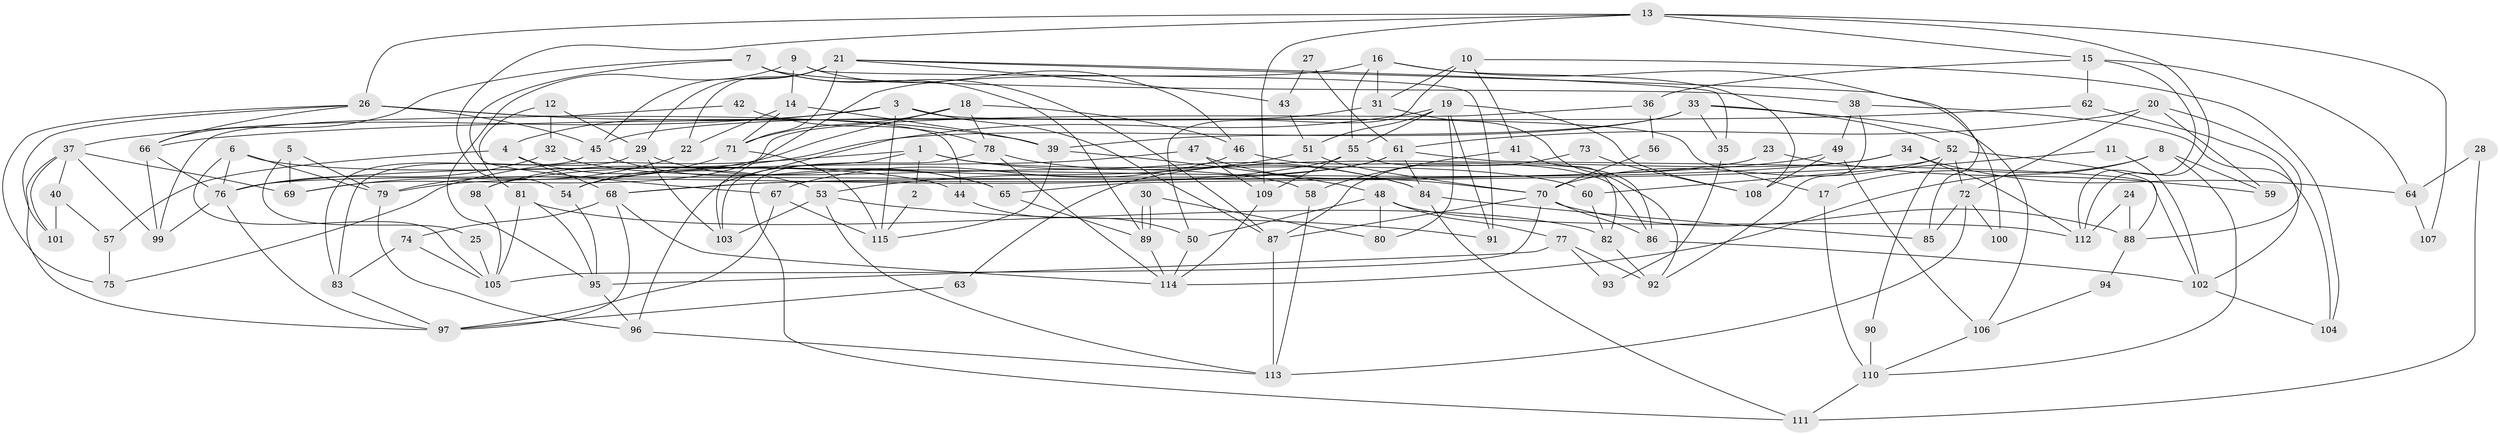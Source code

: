 // Generated by graph-tools (version 1.1) at 2025/50/03/09/25 03:50:08]
// undirected, 115 vertices, 230 edges
graph export_dot {
graph [start="1"]
  node [color=gray90,style=filled];
  1;
  2;
  3;
  4;
  5;
  6;
  7;
  8;
  9;
  10;
  11;
  12;
  13;
  14;
  15;
  16;
  17;
  18;
  19;
  20;
  21;
  22;
  23;
  24;
  25;
  26;
  27;
  28;
  29;
  30;
  31;
  32;
  33;
  34;
  35;
  36;
  37;
  38;
  39;
  40;
  41;
  42;
  43;
  44;
  45;
  46;
  47;
  48;
  49;
  50;
  51;
  52;
  53;
  54;
  55;
  56;
  57;
  58;
  59;
  60;
  61;
  62;
  63;
  64;
  65;
  66;
  67;
  68;
  69;
  70;
  71;
  72;
  73;
  74;
  75;
  76;
  77;
  78;
  79;
  80;
  81;
  82;
  83;
  84;
  85;
  86;
  87;
  88;
  89;
  90;
  91;
  92;
  93;
  94;
  95;
  96;
  97;
  98;
  99;
  100;
  101;
  102;
  103;
  104;
  105;
  106;
  107;
  108;
  109;
  110;
  111;
  112;
  113;
  114;
  115;
  1 -- 84;
  1 -- 103;
  1 -- 2;
  1 -- 60;
  1 -- 75;
  2 -- 115;
  3 -- 4;
  3 -- 115;
  3 -- 17;
  3 -- 37;
  3 -- 87;
  4 -- 53;
  4 -- 57;
  4 -- 68;
  5 -- 79;
  5 -- 69;
  5 -- 25;
  6 -- 79;
  6 -- 105;
  6 -- 44;
  6 -- 76;
  7 -- 89;
  7 -- 87;
  7 -- 38;
  7 -- 66;
  7 -- 67;
  8 -- 114;
  8 -- 110;
  8 -- 17;
  8 -- 59;
  9 -- 14;
  9 -- 46;
  9 -- 91;
  9 -- 95;
  10 -- 104;
  10 -- 50;
  10 -- 31;
  10 -- 41;
  11 -- 60;
  11 -- 102;
  12 -- 81;
  12 -- 29;
  12 -- 32;
  13 -- 54;
  13 -- 26;
  13 -- 15;
  13 -- 107;
  13 -- 109;
  13 -- 112;
  14 -- 39;
  14 -- 71;
  14 -- 22;
  15 -- 112;
  15 -- 36;
  15 -- 62;
  15 -- 64;
  16 -- 31;
  16 -- 55;
  16 -- 85;
  16 -- 103;
  16 -- 108;
  17 -- 110;
  18 -- 71;
  18 -- 78;
  18 -- 46;
  18 -- 54;
  19 -- 55;
  19 -- 51;
  19 -- 80;
  19 -- 91;
  19 -- 96;
  19 -- 108;
  20 -- 88;
  20 -- 61;
  20 -- 59;
  20 -- 72;
  21 -- 29;
  21 -- 45;
  21 -- 22;
  21 -- 35;
  21 -- 43;
  21 -- 71;
  21 -- 100;
  22 -- 69;
  23 -- 59;
  23 -- 76;
  24 -- 112;
  24 -- 88;
  25 -- 105;
  26 -- 45;
  26 -- 66;
  26 -- 39;
  26 -- 44;
  26 -- 75;
  26 -- 101;
  27 -- 43;
  27 -- 61;
  28 -- 111;
  28 -- 64;
  29 -- 103;
  29 -- 83;
  29 -- 65;
  30 -- 89;
  30 -- 89;
  30 -- 80;
  31 -- 45;
  31 -- 92;
  32 -- 76;
  32 -- 58;
  33 -- 52;
  33 -- 39;
  33 -- 35;
  33 -- 98;
  33 -- 106;
  34 -- 112;
  34 -- 76;
  34 -- 63;
  34 -- 64;
  35 -- 93;
  36 -- 69;
  36 -- 56;
  37 -- 97;
  37 -- 40;
  37 -- 69;
  37 -- 99;
  37 -- 101;
  38 -- 92;
  38 -- 49;
  38 -- 104;
  39 -- 115;
  39 -- 48;
  40 -- 101;
  40 -- 57;
  41 -- 58;
  41 -- 82;
  42 -- 99;
  42 -- 78;
  43 -- 51;
  44 -- 50;
  45 -- 83;
  45 -- 65;
  46 -- 67;
  46 -- 86;
  47 -- 54;
  47 -- 70;
  47 -- 109;
  48 -- 50;
  48 -- 77;
  48 -- 80;
  48 -- 112;
  49 -- 108;
  49 -- 68;
  49 -- 106;
  50 -- 114;
  51 -- 70;
  51 -- 53;
  52 -- 65;
  52 -- 72;
  52 -- 70;
  52 -- 88;
  52 -- 90;
  53 -- 91;
  53 -- 113;
  53 -- 103;
  54 -- 95;
  55 -- 86;
  55 -- 109;
  55 -- 79;
  56 -- 70;
  57 -- 75;
  58 -- 113;
  60 -- 82;
  61 -- 102;
  61 -- 68;
  61 -- 84;
  61 -- 98;
  62 -- 66;
  62 -- 102;
  63 -- 97;
  64 -- 107;
  65 -- 89;
  66 -- 99;
  66 -- 76;
  67 -- 97;
  67 -- 115;
  68 -- 74;
  68 -- 97;
  68 -- 114;
  70 -- 105;
  70 -- 86;
  70 -- 87;
  70 -- 88;
  71 -- 79;
  71 -- 115;
  72 -- 85;
  72 -- 100;
  72 -- 113;
  73 -- 108;
  73 -- 87;
  74 -- 105;
  74 -- 83;
  76 -- 97;
  76 -- 99;
  77 -- 95;
  77 -- 92;
  77 -- 93;
  78 -- 111;
  78 -- 114;
  78 -- 84;
  79 -- 96;
  81 -- 82;
  81 -- 95;
  81 -- 105;
  82 -- 92;
  83 -- 97;
  84 -- 85;
  84 -- 111;
  86 -- 102;
  87 -- 113;
  88 -- 94;
  89 -- 114;
  90 -- 110;
  94 -- 106;
  95 -- 96;
  96 -- 113;
  98 -- 105;
  102 -- 104;
  106 -- 110;
  109 -- 114;
  110 -- 111;
}

